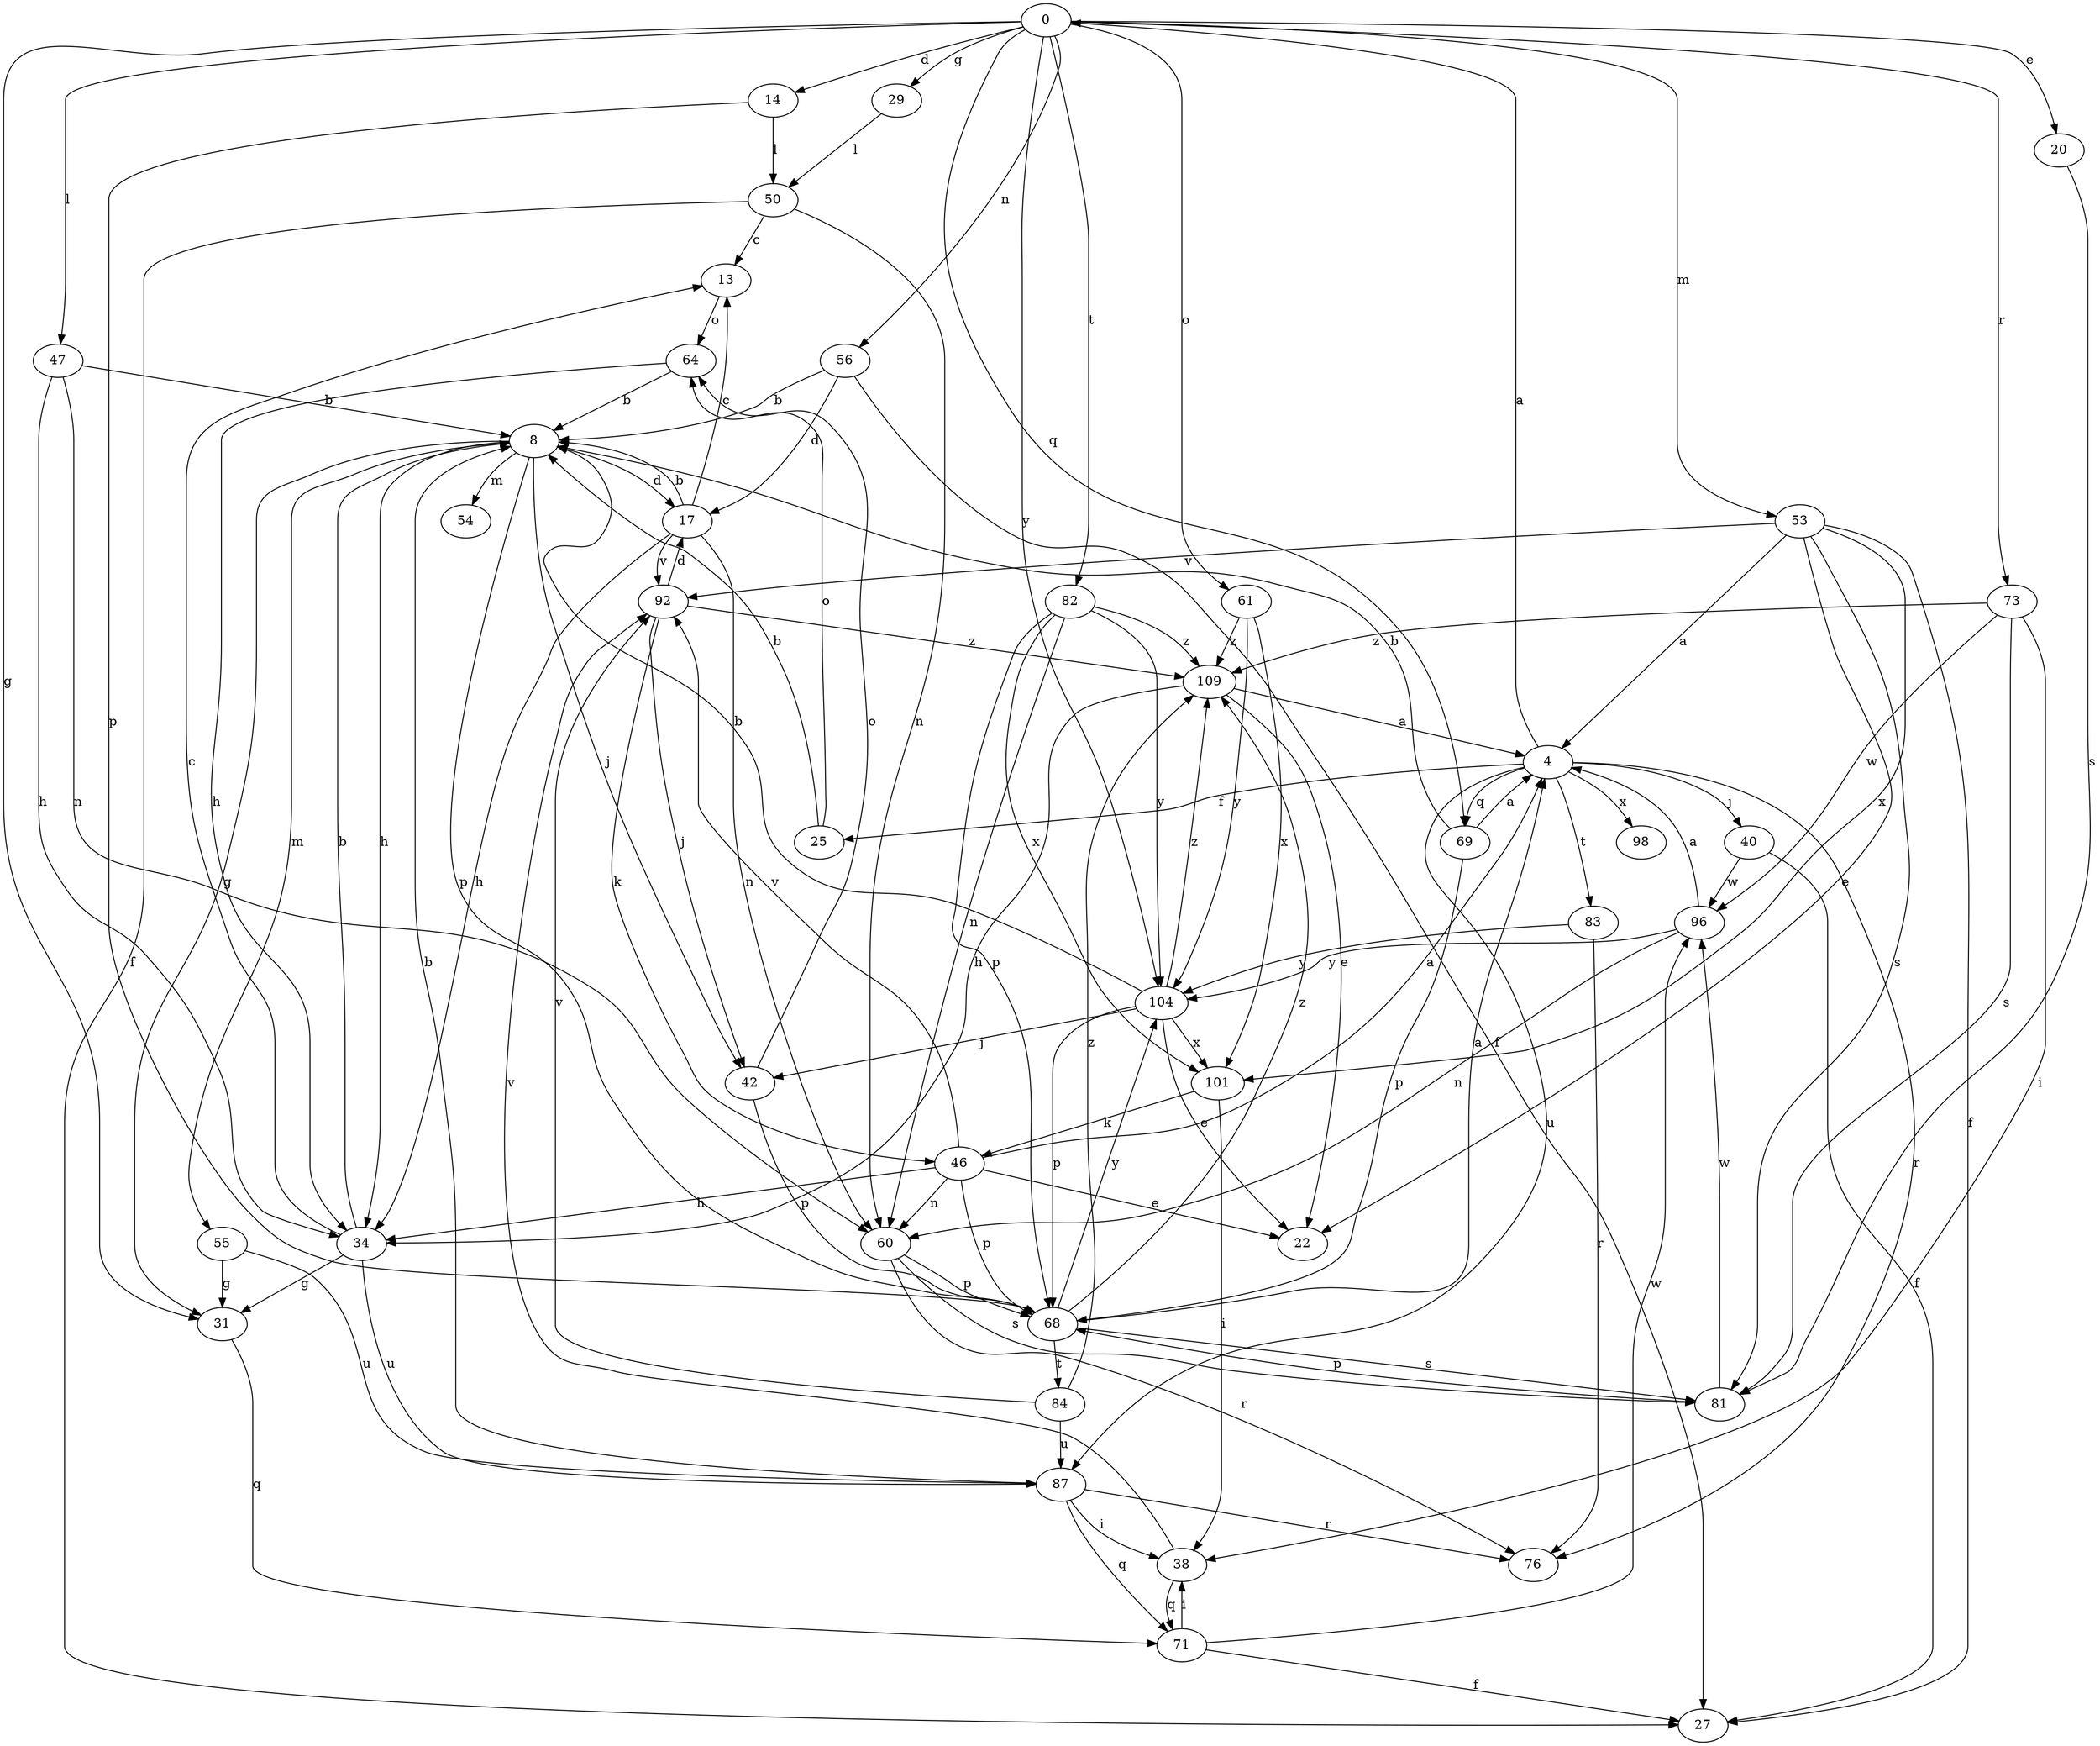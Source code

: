 strict digraph  {
0;
4;
8;
13;
14;
17;
20;
22;
25;
27;
29;
31;
34;
38;
40;
42;
46;
47;
50;
53;
54;
55;
56;
60;
61;
64;
68;
69;
71;
73;
76;
81;
82;
83;
84;
87;
92;
96;
98;
101;
104;
109;
0 -> 14  [label=d];
0 -> 20  [label=e];
0 -> 29  [label=g];
0 -> 31  [label=g];
0 -> 47  [label=l];
0 -> 53  [label=m];
0 -> 56  [label=n];
0 -> 61  [label=o];
0 -> 69  [label=q];
0 -> 73  [label=r];
0 -> 82  [label=t];
0 -> 104  [label=y];
4 -> 0  [label=a];
4 -> 25  [label=f];
4 -> 40  [label=j];
4 -> 69  [label=q];
4 -> 76  [label=r];
4 -> 83  [label=t];
4 -> 87  [label=u];
4 -> 98  [label=x];
8 -> 17  [label=d];
8 -> 31  [label=g];
8 -> 34  [label=h];
8 -> 42  [label=j];
8 -> 54  [label=m];
8 -> 55  [label=m];
8 -> 68  [label=p];
13 -> 64  [label=o];
14 -> 50  [label=l];
14 -> 68  [label=p];
17 -> 8  [label=b];
17 -> 13  [label=c];
17 -> 34  [label=h];
17 -> 60  [label=n];
17 -> 92  [label=v];
20 -> 81  [label=s];
25 -> 8  [label=b];
25 -> 64  [label=o];
29 -> 50  [label=l];
31 -> 71  [label=q];
34 -> 8  [label=b];
34 -> 13  [label=c];
34 -> 31  [label=g];
34 -> 87  [label=u];
38 -> 71  [label=q];
38 -> 92  [label=v];
40 -> 27  [label=f];
40 -> 96  [label=w];
42 -> 64  [label=o];
42 -> 68  [label=p];
46 -> 4  [label=a];
46 -> 22  [label=e];
46 -> 34  [label=h];
46 -> 60  [label=n];
46 -> 68  [label=p];
46 -> 92  [label=v];
47 -> 8  [label=b];
47 -> 34  [label=h];
47 -> 60  [label=n];
50 -> 13  [label=c];
50 -> 27  [label=f];
50 -> 60  [label=n];
53 -> 4  [label=a];
53 -> 22  [label=e];
53 -> 27  [label=f];
53 -> 81  [label=s];
53 -> 92  [label=v];
53 -> 101  [label=x];
55 -> 31  [label=g];
55 -> 87  [label=u];
56 -> 8  [label=b];
56 -> 17  [label=d];
56 -> 27  [label=f];
60 -> 68  [label=p];
60 -> 76  [label=r];
60 -> 81  [label=s];
61 -> 101  [label=x];
61 -> 104  [label=y];
61 -> 109  [label=z];
64 -> 8  [label=b];
64 -> 34  [label=h];
68 -> 4  [label=a];
68 -> 81  [label=s];
68 -> 84  [label=t];
68 -> 104  [label=y];
68 -> 109  [label=z];
69 -> 4  [label=a];
69 -> 8  [label=b];
69 -> 68  [label=p];
71 -> 27  [label=f];
71 -> 38  [label=i];
71 -> 96  [label=w];
73 -> 38  [label=i];
73 -> 81  [label=s];
73 -> 96  [label=w];
73 -> 109  [label=z];
81 -> 68  [label=p];
81 -> 96  [label=w];
82 -> 60  [label=n];
82 -> 68  [label=p];
82 -> 101  [label=x];
82 -> 104  [label=y];
82 -> 109  [label=z];
83 -> 76  [label=r];
83 -> 104  [label=y];
84 -> 87  [label=u];
84 -> 92  [label=v];
84 -> 109  [label=z];
87 -> 8  [label=b];
87 -> 38  [label=i];
87 -> 71  [label=q];
87 -> 76  [label=r];
92 -> 17  [label=d];
92 -> 42  [label=j];
92 -> 46  [label=k];
92 -> 109  [label=z];
96 -> 4  [label=a];
96 -> 60  [label=n];
96 -> 104  [label=y];
101 -> 38  [label=i];
101 -> 46  [label=k];
104 -> 8  [label=b];
104 -> 22  [label=e];
104 -> 42  [label=j];
104 -> 68  [label=p];
104 -> 101  [label=x];
104 -> 109  [label=z];
109 -> 4  [label=a];
109 -> 22  [label=e];
109 -> 34  [label=h];
}
